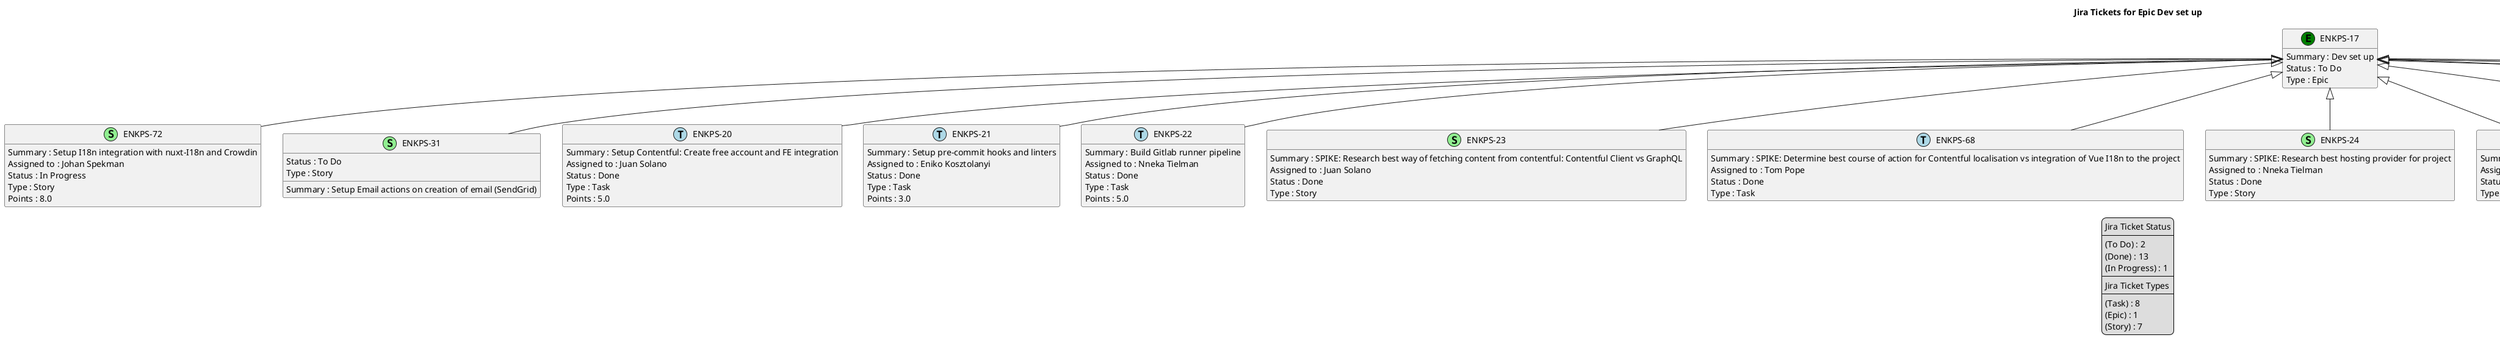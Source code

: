 @startuml
'https://plantuml.com/class-diagram

' GENERATE CLASS DIAGRAM ===========
' Generated at    : Tue May 14 15:57:50 CEST 2024

title Jira Tickets for Epic Dev set up
hide empty members

legend
Jira Ticket Status
----
(To Do) : 2
(Done) : 13
(In Progress) : 1
----
Jira Ticket Types
----
(Task) : 8
(Epic) : 1
(Story) : 7
end legend


' Tickets =======
class "ENKPS-72" << (S,lightgreen) >> {
  Summary : Setup I18n integration with nuxt-I18n and Crowdin
  Assigned to : Johan Spekman
  Status : In Progress
  Type : Story
  Points : 8.0
}

class "ENKPS-31" << (S,lightgreen) >> {
  Summary : Setup Email actions on creation of email (SendGrid)
  Status : To Do
  Type : Story
}

class "ENKPS-20" << (T,lightblue) >> {
  Summary : Setup Contentful: Create free account and FE integration
  Assigned to : Juan Solano
  Status : Done
  Type : Task
  Points : 5.0
}

class "ENKPS-21" << (T,lightblue) >> {
  Summary : Setup pre-commit hooks and linters
  Assigned to : Eniko Kosztolanyi
  Status : Done
  Type : Task
  Points : 3.0
}

class "ENKPS-22" << (T,lightblue) >> {
  Summary : Build Gitlab runner pipeline
  Assigned to : Nneka Tielman
  Status : Done
  Type : Task
  Points : 5.0
}

class "ENKPS-23" << (S,lightgreen) >> {
  Summary : SPIKE: Research best way of fetching content from contentful: Contentful Client vs GraphQL
  Assigned to : Juan Solano
  Status : Done
  Type : Story
}

class "ENKPS-68" << (T,lightblue) >> {
  Summary : SPIKE: Determine best course of action for Contentful localisation vs integration of Vue I18n to the project
  Assigned to : Tom Pope
  Status : Done
  Type : Task
}

class "ENKPS-24" << (S,lightgreen) >> {
  Summary : SPIKE: Research best hosting provider for project
  Assigned to : Nneka Tielman
  Status : Done
  Type : Story
}

class "ENKPS-69" << (T,lightblue) >> {
  Summary : SPIKE: Write out BE requirements for a Postgres build
  Assigned to : Tom Pope
  Status : Done
  Type : Task
}

class "ENKPS-37" << (S,lightgreen) >> {
  Summary : SPIKE: Compare Twillio and Supabase for email notifications
  Assigned to : Tom Pope
  Status : Done
  Type : Story
}

class "ENKPS-38" << (S,lightgreen) >> {
  Summary : SPIKE: Research Google & Supabase integration
  Status : Done
  Type : Story
}

class "ENKPS-17" << (E,green) >> {
  Summary : Dev set up
  Status : To Do
  Type : Epic
}

class "ENKPS-28" << (T,lightblue) >> {
  Summary : Create the theme and configuration
  Assigned to : Eniko Kosztolanyi
  Status : Done
  Type : Task
  Points : 5.0
}

class "ENKPS-29" << (S,lightgreen) >> {
  Summary : SPIKE: What does KPN use for accessibility and what techniques we should adopt
  Assigned to : Eniko Kosztolanyi
  Status : Done
  Type : Story
}

class "ENKPS-18" << (T,lightblue) >> {
  Summary : Project initialisation
  Assigned to : Eniko Kosztolanyi
  Status : Done
  Type : Task
  Points : 3.0
}

class "ENKPS-19" << (T,lightblue) >> {
  Summary : Setup Supabase integration
  Assigned to : Juan Solano
  Status : Done
  Type : Task
  Points : 5.0
}



' Links =======

' Parents =======
"ENKPS-17" <|-- "ENKPS-72"
"ENKPS-17" <|-- "ENKPS-31"
"ENKPS-17" <|-- "ENKPS-20"
"ENKPS-17" <|-- "ENKPS-21"
"ENKPS-17" <|-- "ENKPS-22"
"ENKPS-17" <|-- "ENKPS-23"
"ENKPS-17" <|-- "ENKPS-68"
"ENKPS-17" <|-- "ENKPS-24"
"ENKPS-17" <|-- "ENKPS-69"
"ENKPS-17" <|-- "ENKPS-37"
"ENKPS-17" <|-- "ENKPS-38"
"ENKPS-17" <|-- "ENKPS-28"
"ENKPS-17" <|-- "ENKPS-29"
"ENKPS-17" <|-- "ENKPS-18"
"ENKPS-17" <|-- "ENKPS-19"



@enduml

